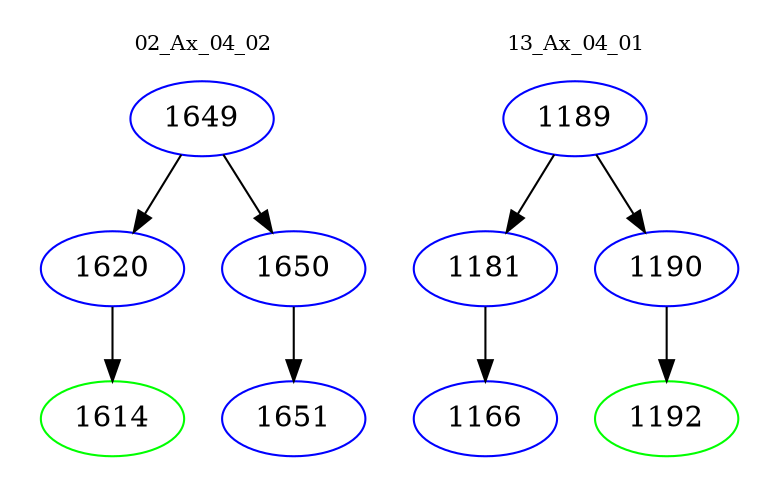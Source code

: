 digraph{
subgraph cluster_0 {
color = white
label = "02_Ax_04_02";
fontsize=10;
T0_1649 [label="1649", color="blue"]
T0_1649 -> T0_1620 [color="black"]
T0_1620 [label="1620", color="blue"]
T0_1620 -> T0_1614 [color="black"]
T0_1614 [label="1614", color="green"]
T0_1649 -> T0_1650 [color="black"]
T0_1650 [label="1650", color="blue"]
T0_1650 -> T0_1651 [color="black"]
T0_1651 [label="1651", color="blue"]
}
subgraph cluster_1 {
color = white
label = "13_Ax_04_01";
fontsize=10;
T1_1189 [label="1189", color="blue"]
T1_1189 -> T1_1181 [color="black"]
T1_1181 [label="1181", color="blue"]
T1_1181 -> T1_1166 [color="black"]
T1_1166 [label="1166", color="blue"]
T1_1189 -> T1_1190 [color="black"]
T1_1190 [label="1190", color="blue"]
T1_1190 -> T1_1192 [color="black"]
T1_1192 [label="1192", color="green"]
}
}
